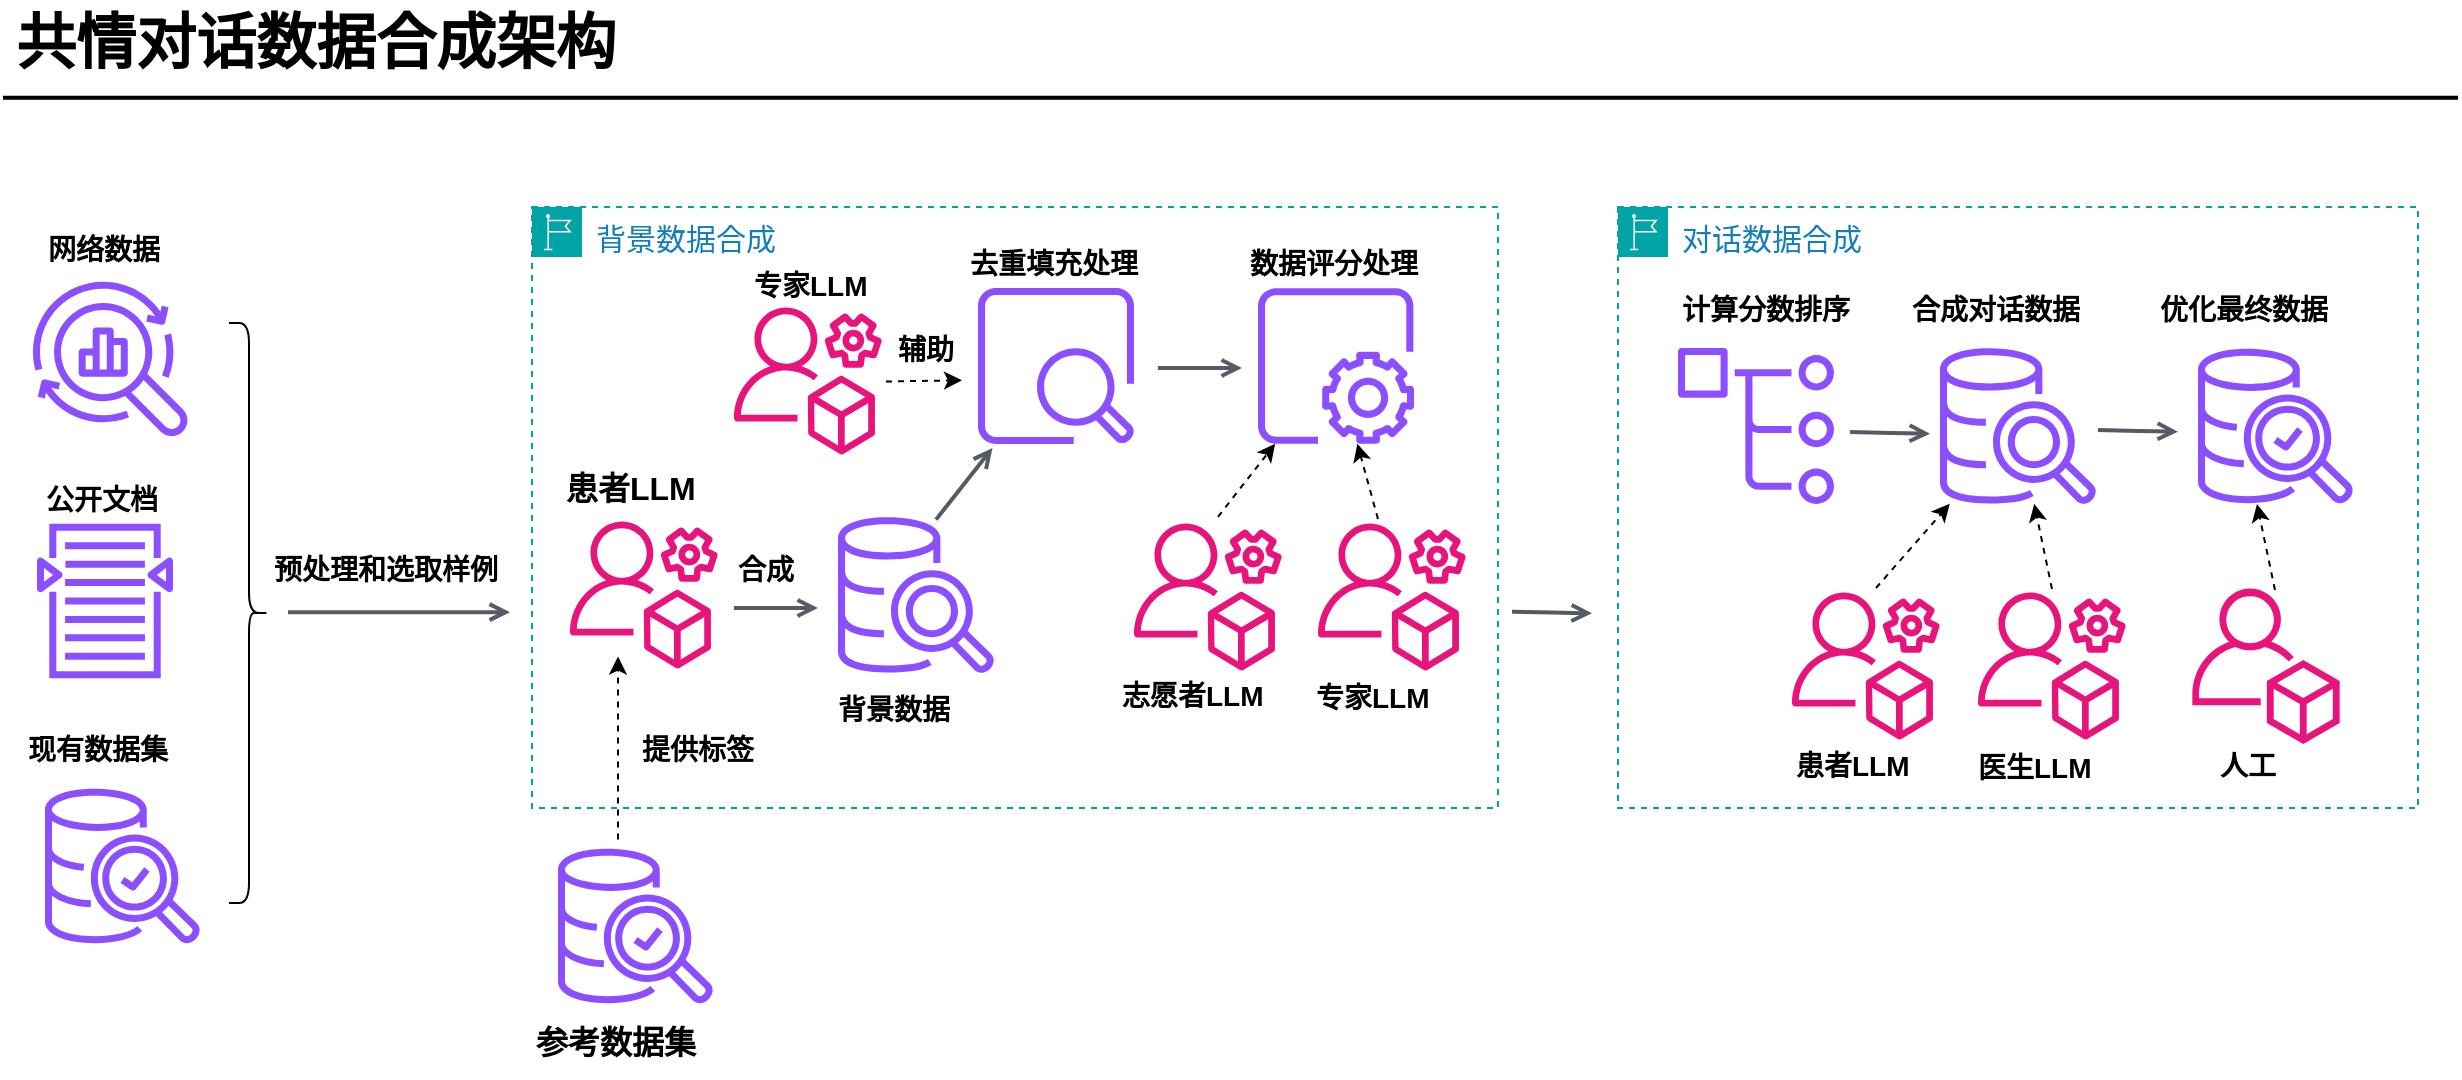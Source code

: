 <mxfile version="26.2.3">
  <diagram id="Ht1M8jgEwFfnCIfOTk4-" name="Page-1">
    <mxGraphModel dx="1305" dy="718" grid="1" gridSize="10" guides="1" tooltips="1" connect="1" arrows="1" fold="1" page="1" pageScale="1" pageWidth="1169" pageHeight="827" math="0" shadow="0">
      <root>
        <mxCell id="0" />
        <mxCell id="1" parent="0" />
        <mxCell id="-QjtrjUzRDEMRZ5MF8oH-47" value="共情对话数据合成架构" style="text;html=1;resizable=0;points=[];autosize=1;align=left;verticalAlign=top;spacingTop=-4;fontSize=30;fontStyle=1" parent="1" vertex="1">
          <mxGeometry x="56.5" y="96.5" width="330" height="40" as="geometry" />
        </mxCell>
        <mxCell id="SCVMTBWpLvtzJIhz15lM-1" value="" style="line;strokeWidth=2;html=1;fontSize=14;" parent="1" vertex="1">
          <mxGeometry x="52.5" y="139.5" width="1227.5" height="10.73" as="geometry" />
        </mxCell>
        <mxCell id="SCVMTBWpLvtzJIhz15lM-2" value="&lt;span&gt;网络数据&lt;/span&gt;" style="text;html=1;resizable=0;points=[];autosize=1;align=left;verticalAlign=top;spacingTop=-4;fontSize=14;fontStyle=1" parent="1" vertex="1">
          <mxGeometry x="72.5" y="210" width="80" height="20" as="geometry" />
        </mxCell>
        <mxCell id="SCVMTBWpLvtzJIhz15lM-23" value="" style="shape=curlyBracket;whiteSpace=wrap;html=1;rounded=1;fontSize=14;flipH=1;" parent="1" vertex="1">
          <mxGeometry x="165.5" y="257.5" width="20" height="290" as="geometry" />
        </mxCell>
        <mxCell id="Duc4K9M7gjFmPuZsD6SS-3" value="&lt;font style=&quot;font-size: 15px;&quot;&gt;背景数据合成&lt;/font&gt;" style="points=[[0,0],[0.25,0],[0.5,0],[0.75,0],[1,0],[1,0.25],[1,0.5],[1,0.75],[1,1],[0.75,1],[0.5,1],[0.25,1],[0,1],[0,0.75],[0,0.5],[0,0.25]];outlineConnect=0;gradientColor=none;html=1;whiteSpace=wrap;fontSize=12;fontStyle=0;container=1;pointerEvents=0;collapsible=0;recursiveResize=0;shape=mxgraph.aws4.group;grIcon=mxgraph.aws4.group_region;strokeColor=#00A4A6;fillColor=none;verticalAlign=top;align=left;spacingLeft=30;fontColor=#147EBA;dashed=1;" vertex="1" parent="1">
          <mxGeometry x="317" y="199.5" width="483" height="300.5" as="geometry" />
        </mxCell>
        <mxCell id="Duc4K9M7gjFmPuZsD6SS-17" value="" style="sketch=0;outlineConnect=0;fontColor=#232F3E;gradientColor=none;fillColor=#E7157B;strokeColor=none;dashed=0;verticalLabelPosition=bottom;verticalAlign=top;align=center;html=1;fontSize=12;fontStyle=0;aspect=fixed;pointerEvents=1;shape=mxgraph.aws4.organizations_management_account;" vertex="1" parent="Duc4K9M7gjFmPuZsD6SS-3">
          <mxGeometry x="19" y="155" width="74" height="78" as="geometry" />
        </mxCell>
        <mxCell id="Duc4K9M7gjFmPuZsD6SS-22" value="" style="edgeStyle=none;orthogonalLoop=1;jettySize=auto;html=1;rounded=0;dashed=1;" edge="1" parent="Duc4K9M7gjFmPuZsD6SS-3">
          <mxGeometry width="100" relative="1" as="geometry">
            <mxPoint x="43.0" y="316.21" as="sourcePoint" />
            <mxPoint x="43.0" y="224.79" as="targetPoint" />
            <Array as="points" />
          </mxGeometry>
        </mxCell>
        <mxCell id="SCVMTBWpLvtzJIhz15lM-21" value="患者LLM" style="text;html=1;resizable=0;points=[];autosize=1;align=left;verticalAlign=top;spacingTop=-4;fontSize=16;fontStyle=1" parent="Duc4K9M7gjFmPuZsD6SS-3" vertex="1">
          <mxGeometry x="15" y="128" width="90" height="30" as="geometry" />
        </mxCell>
        <mxCell id="Duc4K9M7gjFmPuZsD6SS-24" value="&lt;span&gt;提供标签&lt;/span&gt;" style="text;html=1;resizable=0;points=[];autosize=1;align=left;verticalAlign=top;spacingTop=-4;fontSize=14;fontStyle=1" vertex="1" parent="Duc4K9M7gjFmPuZsD6SS-3">
          <mxGeometry x="53" y="260.5" width="80" height="20" as="geometry" />
        </mxCell>
        <mxCell id="Duc4K9M7gjFmPuZsD6SS-25" value="" style="edgeStyle=orthogonalEdgeStyle;html=1;endArrow=open;elbow=vertical;startArrow=none;endFill=0;strokeColor=#545B64;rounded=0;fontSize=14;strokeWidth=2;" edge="1" parent="Duc4K9M7gjFmPuZsD6SS-3">
          <mxGeometry x="-0.037" y="20" width="100" relative="1" as="geometry">
            <mxPoint x="101" y="200.5" as="sourcePoint" />
            <mxPoint x="143" y="200.5" as="targetPoint" />
            <mxPoint as="offset" />
          </mxGeometry>
        </mxCell>
        <mxCell id="Duc4K9M7gjFmPuZsD6SS-26" value="" style="sketch=0;outlineConnect=0;fontColor=#232F3E;gradientColor=none;fillColor=#8C4FFF;strokeColor=none;dashed=0;verticalLabelPosition=bottom;verticalAlign=top;align=center;html=1;fontSize=12;fontStyle=0;aspect=fixed;pointerEvents=1;shape=mxgraph.aws4.redshift_query_editor_v20_light;" vertex="1" parent="Duc4K9M7gjFmPuZsD6SS-3">
          <mxGeometry x="153" y="155" width="78" height="78" as="geometry" />
        </mxCell>
        <mxCell id="Duc4K9M7gjFmPuZsD6SS-27" value="&lt;span&gt;合成&lt;/span&gt;" style="text;html=1;resizable=0;points=[];autosize=1;align=left;verticalAlign=top;spacingTop=-4;fontSize=14;fontStyle=1" vertex="1" parent="Duc4K9M7gjFmPuZsD6SS-3">
          <mxGeometry x="101" y="170.5" width="50" height="20" as="geometry" />
        </mxCell>
        <mxCell id="Duc4K9M7gjFmPuZsD6SS-28" value="" style="sketch=0;outlineConnect=0;fontColor=#232F3E;gradientColor=none;fillColor=#8C4FFF;strokeColor=none;dashed=0;verticalLabelPosition=bottom;verticalAlign=top;align=center;html=1;fontSize=12;fontStyle=0;aspect=fixed;pointerEvents=1;shape=mxgraph.aws4.opensearch_service_data_node;" vertex="1" parent="Duc4K9M7gjFmPuZsD6SS-3">
          <mxGeometry x="223" y="40.5" width="78" height="78" as="geometry" />
        </mxCell>
        <mxCell id="Duc4K9M7gjFmPuZsD6SS-29" value="" style="sketch=0;outlineConnect=0;fontColor=#232F3E;gradientColor=none;fillColor=#8C4FFF;strokeColor=none;dashed=0;verticalLabelPosition=bottom;verticalAlign=top;align=center;html=1;fontSize=12;fontStyle=0;aspect=fixed;pointerEvents=1;shape=mxgraph.aws4.opensearch_service_cluster_administrator_node;" vertex="1" parent="Duc4K9M7gjFmPuZsD6SS-3">
          <mxGeometry x="363" y="40.5" width="78" height="78" as="geometry" />
        </mxCell>
        <mxCell id="Duc4K9M7gjFmPuZsD6SS-30" value="" style="html=1;endArrow=open;elbow=vertical;startArrow=none;endFill=0;strokeColor=#545B64;rounded=0;fontSize=14;strokeWidth=2;" edge="1" parent="Duc4K9M7gjFmPuZsD6SS-3">
          <mxGeometry x="-0.037" y="20" width="100" relative="1" as="geometry">
            <mxPoint x="202" y="156.31" as="sourcePoint" />
            <mxPoint x="230.243" y="120.498" as="targetPoint" />
            <mxPoint as="offset" />
          </mxGeometry>
        </mxCell>
        <mxCell id="Duc4K9M7gjFmPuZsD6SS-31" value="" style="sketch=0;outlineConnect=0;fontColor=#232F3E;gradientColor=none;fillColor=#E7157B;strokeColor=none;dashed=0;verticalLabelPosition=bottom;verticalAlign=top;align=center;html=1;fontSize=12;fontStyle=0;aspect=fixed;pointerEvents=1;shape=mxgraph.aws4.organizations_management_account;" vertex="1" parent="Duc4K9M7gjFmPuZsD6SS-3">
          <mxGeometry x="301" y="156" width="74" height="78" as="geometry" />
        </mxCell>
        <mxCell id="Duc4K9M7gjFmPuZsD6SS-33" value="" style="sketch=0;outlineConnect=0;fontColor=#232F3E;gradientColor=none;fillColor=#E7157B;strokeColor=none;dashed=0;verticalLabelPosition=bottom;verticalAlign=top;align=center;html=1;fontSize=12;fontStyle=0;aspect=fixed;pointerEvents=1;shape=mxgraph.aws4.organizations_management_account;" vertex="1" parent="Duc4K9M7gjFmPuZsD6SS-3">
          <mxGeometry x="393" y="156" width="74" height="78" as="geometry" />
        </mxCell>
        <mxCell id="Duc4K9M7gjFmPuZsD6SS-34" value="" style="sketch=0;outlineConnect=0;fontColor=#232F3E;gradientColor=none;fillColor=#E7157B;strokeColor=none;dashed=0;verticalLabelPosition=bottom;verticalAlign=top;align=center;html=1;fontSize=12;fontStyle=0;aspect=fixed;pointerEvents=1;shape=mxgraph.aws4.organizations_management_account;" vertex="1" parent="Duc4K9M7gjFmPuZsD6SS-3">
          <mxGeometry x="101" y="48" width="74" height="78" as="geometry" />
        </mxCell>
        <mxCell id="Duc4K9M7gjFmPuZsD6SS-35" value="&lt;span&gt;专家LLM&lt;/span&gt;" style="text;html=1;resizable=0;points=[];autosize=1;align=left;verticalAlign=top;spacingTop=-4;fontSize=14;fontStyle=1" vertex="1" parent="Duc4K9M7gjFmPuZsD6SS-3">
          <mxGeometry x="109" y="28" width="80" height="20" as="geometry" />
        </mxCell>
        <mxCell id="Duc4K9M7gjFmPuZsD6SS-36" value="" style="edgeStyle=none;orthogonalLoop=1;jettySize=auto;html=1;rounded=0;dashed=1;" edge="1" parent="Duc4K9M7gjFmPuZsD6SS-3">
          <mxGeometry width="100" relative="1" as="geometry">
            <mxPoint x="177" y="87.24" as="sourcePoint" />
            <mxPoint x="215" y="86.66" as="targetPoint" />
            <Array as="points" />
          </mxGeometry>
        </mxCell>
        <mxCell id="Duc4K9M7gjFmPuZsD6SS-37" value="&lt;span&gt;辅助&lt;/span&gt;" style="text;html=1;resizable=0;points=[];autosize=1;align=left;verticalAlign=top;spacingTop=-4;fontSize=14;fontStyle=1" vertex="1" parent="Duc4K9M7gjFmPuZsD6SS-3">
          <mxGeometry x="181" y="60.5" width="50" height="20" as="geometry" />
        </mxCell>
        <mxCell id="Duc4K9M7gjFmPuZsD6SS-38" value="&lt;span&gt;去重填充处理&lt;/span&gt;" style="text;html=1;resizable=0;points=[];autosize=1;align=left;verticalAlign=top;spacingTop=-4;fontSize=14;fontStyle=1" vertex="1" parent="Duc4K9M7gjFmPuZsD6SS-3">
          <mxGeometry x="217" y="17.5" width="110" height="20" as="geometry" />
        </mxCell>
        <mxCell id="Duc4K9M7gjFmPuZsD6SS-40" value="" style="edgeStyle=orthogonalEdgeStyle;html=1;endArrow=open;elbow=vertical;startArrow=none;endFill=0;strokeColor=#545B64;rounded=0;fontSize=14;strokeWidth=2;" edge="1" parent="Duc4K9M7gjFmPuZsD6SS-3">
          <mxGeometry x="-0.037" y="20" width="100" relative="1" as="geometry">
            <mxPoint x="313" y="80.5" as="sourcePoint" />
            <mxPoint x="355" y="80.5" as="targetPoint" />
            <mxPoint as="offset" />
          </mxGeometry>
        </mxCell>
        <mxCell id="Duc4K9M7gjFmPuZsD6SS-41" value="" style="edgeStyle=none;orthogonalLoop=1;jettySize=auto;html=1;rounded=0;dashed=1;" edge="1" parent="Duc4K9M7gjFmPuZsD6SS-3" target="Duc4K9M7gjFmPuZsD6SS-29">
          <mxGeometry width="100" relative="1" as="geometry">
            <mxPoint x="343" y="154.89" as="sourcePoint" />
            <mxPoint x="381" y="154.31" as="targetPoint" />
            <Array as="points" />
          </mxGeometry>
        </mxCell>
        <mxCell id="Duc4K9M7gjFmPuZsD6SS-42" value="" style="edgeStyle=none;orthogonalLoop=1;jettySize=auto;html=1;rounded=0;dashed=1;" edge="1" parent="Duc4K9M7gjFmPuZsD6SS-3" target="Duc4K9M7gjFmPuZsD6SS-29">
          <mxGeometry width="100" relative="1" as="geometry">
            <mxPoint x="423" y="156.0" as="sourcePoint" />
            <mxPoint x="452" y="119.11" as="targetPoint" />
            <Array as="points" />
          </mxGeometry>
        </mxCell>
        <mxCell id="Duc4K9M7gjFmPuZsD6SS-43" value="&lt;span&gt;志愿者LLM&lt;/span&gt;" style="text;html=1;resizable=0;points=[];autosize=1;align=left;verticalAlign=top;spacingTop=-4;fontSize=14;fontStyle=1" vertex="1" parent="Duc4K9M7gjFmPuZsD6SS-3">
          <mxGeometry x="293" y="233.5" width="90" height="20" as="geometry" />
        </mxCell>
        <mxCell id="Duc4K9M7gjFmPuZsD6SS-44" value="&lt;span&gt;专家LLM&lt;/span&gt;" style="text;html=1;resizable=0;points=[];autosize=1;align=left;verticalAlign=top;spacingTop=-4;fontSize=14;fontStyle=1" vertex="1" parent="Duc4K9M7gjFmPuZsD6SS-3">
          <mxGeometry x="390" y="234" width="80" height="20" as="geometry" />
        </mxCell>
        <mxCell id="Duc4K9M7gjFmPuZsD6SS-45" value="数据评分处理" style="text;html=1;resizable=0;points=[];autosize=1;align=left;verticalAlign=top;spacingTop=-4;fontSize=14;fontStyle=1" vertex="1" parent="Duc4K9M7gjFmPuZsD6SS-3">
          <mxGeometry x="357" y="17.5" width="110" height="20" as="geometry" />
        </mxCell>
        <mxCell id="Duc4K9M7gjFmPuZsD6SS-66" value="&lt;span&gt;背景数据&lt;/span&gt;" style="text;html=1;resizable=0;points=[];autosize=1;align=left;verticalAlign=top;spacingTop=-4;fontSize=14;fontStyle=1" vertex="1" parent="Duc4K9M7gjFmPuZsD6SS-3">
          <mxGeometry x="151" y="240.5" width="80" height="20" as="geometry" />
        </mxCell>
        <mxCell id="Duc4K9M7gjFmPuZsD6SS-7" value="" style="sketch=0;outlineConnect=0;fontColor=#232F3E;gradientColor=none;fillColor=#8C4FFF;strokeColor=none;dashed=0;verticalLabelPosition=bottom;verticalAlign=top;align=center;html=1;fontSize=12;fontStyle=0;aspect=fixed;pointerEvents=1;shape=mxgraph.aws4.search_documents;" vertex="1" parent="1">
          <mxGeometry x="69.5" y="357.5" width="68" height="78" as="geometry" />
        </mxCell>
        <mxCell id="Duc4K9M7gjFmPuZsD6SS-8" value="" style="sketch=0;outlineConnect=0;fontColor=#232F3E;gradientColor=none;fillColor=#8C4FFF;strokeColor=none;dashed=0;verticalLabelPosition=bottom;verticalAlign=top;align=center;html=1;fontSize=12;fontStyle=0;aspect=fixed;pointerEvents=1;shape=mxgraph.aws4.aws_glue_data_quality;" vertex="1" parent="1">
          <mxGeometry x="73.5" y="490" width="78" height="78" as="geometry" />
        </mxCell>
        <mxCell id="Duc4K9M7gjFmPuZsD6SS-9" value="" style="sketch=0;outlineConnect=0;fontColor=#232F3E;gradientColor=none;fillColor=#8C4FFF;strokeColor=none;dashed=0;verticalLabelPosition=bottom;verticalAlign=top;align=center;html=1;fontSize=12;fontStyle=0;aspect=fixed;pointerEvents=1;shape=mxgraph.aws4.opensearch_observability;" vertex="1" parent="1">
          <mxGeometry x="67.5" y="236.5" width="78" height="78" as="geometry" />
        </mxCell>
        <mxCell id="Duc4K9M7gjFmPuZsD6SS-10" value="&lt;span&gt;公开文档&lt;/span&gt;" style="text;html=1;resizable=0;points=[];autosize=1;align=left;verticalAlign=top;spacingTop=-4;fontSize=14;fontStyle=1" vertex="1" parent="1">
          <mxGeometry x="71.5" y="334.5" width="80" height="20" as="geometry" />
        </mxCell>
        <mxCell id="Duc4K9M7gjFmPuZsD6SS-11" value="&lt;span&gt;现有数据集&lt;/span&gt;" style="text;html=1;resizable=0;points=[];autosize=1;align=left;verticalAlign=top;spacingTop=-4;fontSize=14;fontStyle=1" vertex="1" parent="1">
          <mxGeometry x="62.5" y="460" width="100" height="20" as="geometry" />
        </mxCell>
        <mxCell id="Duc4K9M7gjFmPuZsD6SS-14" value="&lt;font style=&quot;font-size: 15px;&quot;&gt;对话数据合成&lt;/font&gt;" style="points=[[0,0],[0.25,0],[0.5,0],[0.75,0],[1,0],[1,0.25],[1,0.5],[1,0.75],[1,1],[0.75,1],[0.5,1],[0.25,1],[0,1],[0,0.75],[0,0.5],[0,0.25]];outlineConnect=0;gradientColor=none;html=1;whiteSpace=wrap;fontSize=12;fontStyle=0;container=1;pointerEvents=0;collapsible=0;recursiveResize=0;shape=mxgraph.aws4.group;grIcon=mxgraph.aws4.group_region;strokeColor=#00A4A6;fillColor=none;verticalAlign=top;align=left;spacingLeft=30;fontColor=#147EBA;dashed=1;" vertex="1" parent="1">
          <mxGeometry x="860" y="199.5" width="400" height="300.5" as="geometry" />
        </mxCell>
        <mxCell id="Duc4K9M7gjFmPuZsD6SS-47" value="" style="sketch=0;outlineConnect=0;fontColor=#232F3E;gradientColor=none;fillColor=#8C4FFF;strokeColor=none;dashed=0;verticalLabelPosition=bottom;verticalAlign=top;align=center;html=1;fontSize=12;fontStyle=0;aspect=fixed;pointerEvents=1;shape=mxgraph.aws4.opensearch_service_traces;" vertex="1" parent="Duc4K9M7gjFmPuZsD6SS-14">
          <mxGeometry x="30" y="70.5" width="78" height="78" as="geometry" />
        </mxCell>
        <mxCell id="Duc4K9M7gjFmPuZsD6SS-48" value="" style="sketch=0;outlineConnect=0;fontColor=#232F3E;gradientColor=none;fillColor=#E7157B;strokeColor=none;dashed=0;verticalLabelPosition=bottom;verticalAlign=top;align=center;html=1;fontSize=12;fontStyle=0;aspect=fixed;pointerEvents=1;shape=mxgraph.aws4.organizations_management_account;" vertex="1" parent="Duc4K9M7gjFmPuZsD6SS-14">
          <mxGeometry x="87" y="190.5" width="74" height="78" as="geometry" />
        </mxCell>
        <mxCell id="Duc4K9M7gjFmPuZsD6SS-52" value="" style="sketch=0;outlineConnect=0;fontColor=#232F3E;gradientColor=none;fillColor=#E7157B;strokeColor=none;dashed=0;verticalLabelPosition=bottom;verticalAlign=top;align=center;html=1;fontSize=12;fontStyle=0;aspect=fixed;pointerEvents=1;shape=mxgraph.aws4.organizations_management_account;" vertex="1" parent="Duc4K9M7gjFmPuZsD6SS-14">
          <mxGeometry x="180" y="190.5" width="74" height="78" as="geometry" />
        </mxCell>
        <mxCell id="Duc4K9M7gjFmPuZsD6SS-53" value="" style="sketch=0;outlineConnect=0;fontColor=#232F3E;gradientColor=none;fillColor=#8C4FFF;strokeColor=none;dashed=0;verticalLabelPosition=bottom;verticalAlign=top;align=center;html=1;fontSize=12;fontStyle=0;aspect=fixed;pointerEvents=1;shape=mxgraph.aws4.redshift_query_editor_v20_light;" vertex="1" parent="Duc4K9M7gjFmPuZsD6SS-14">
          <mxGeometry x="161" y="70.5" width="78" height="78" as="geometry" />
        </mxCell>
        <mxCell id="Duc4K9M7gjFmPuZsD6SS-54" value="" style="sketch=0;outlineConnect=0;fontColor=#232F3E;gradientColor=none;fillColor=#8C4FFF;strokeColor=none;dashed=0;verticalLabelPosition=bottom;verticalAlign=top;align=center;html=1;fontSize=12;fontStyle=0;aspect=fixed;pointerEvents=1;shape=mxgraph.aws4.aws_glue_data_quality;" vertex="1" parent="Duc4K9M7gjFmPuZsD6SS-14">
          <mxGeometry x="290" y="70.5" width="78" height="78" as="geometry" />
        </mxCell>
        <mxCell id="Duc4K9M7gjFmPuZsD6SS-18" value="" style="sketch=0;outlineConnect=0;fontColor=#232F3E;gradientColor=none;fillColor=#E7157B;strokeColor=none;dashed=0;verticalLabelPosition=bottom;verticalAlign=top;align=center;html=1;fontSize=12;fontStyle=0;aspect=fixed;pointerEvents=1;shape=mxgraph.aws4.organizations_account;" vertex="1" parent="Duc4K9M7gjFmPuZsD6SS-14">
          <mxGeometry x="287" y="190.5" width="74" height="78" as="geometry" />
        </mxCell>
        <mxCell id="Duc4K9M7gjFmPuZsD6SS-55" value="&lt;span&gt;患者LLM&lt;/span&gt;" style="text;html=1;resizable=0;points=[];autosize=1;align=left;verticalAlign=top;spacingTop=-4;fontSize=14;fontStyle=1" vertex="1" parent="Duc4K9M7gjFmPuZsD6SS-14">
          <mxGeometry x="87" y="268.5" width="80" height="20" as="geometry" />
        </mxCell>
        <mxCell id="Duc4K9M7gjFmPuZsD6SS-56" value="&lt;span&gt;医生LLM&lt;/span&gt;" style="text;html=1;resizable=0;points=[];autosize=1;align=left;verticalAlign=top;spacingTop=-4;fontSize=14;fontStyle=1" vertex="1" parent="Duc4K9M7gjFmPuZsD6SS-14">
          <mxGeometry x="178" y="269.5" width="80" height="20" as="geometry" />
        </mxCell>
        <mxCell id="Duc4K9M7gjFmPuZsD6SS-57" value="&lt;span&gt;人工&lt;/span&gt;" style="text;html=1;resizable=0;points=[];autosize=1;align=left;verticalAlign=top;spacingTop=-4;fontSize=14;fontStyle=1" vertex="1" parent="Duc4K9M7gjFmPuZsD6SS-14">
          <mxGeometry x="299" y="268.5" width="50" height="20" as="geometry" />
        </mxCell>
        <mxCell id="Duc4K9M7gjFmPuZsD6SS-58" value="" style="edgeStyle=orthogonalEdgeStyle;html=1;endArrow=open;elbow=vertical;startArrow=none;endFill=0;strokeColor=#545B64;rounded=0;fontSize=14;strokeWidth=2;" edge="1" parent="Duc4K9M7gjFmPuZsD6SS-14">
          <mxGeometry x="-0.037" y="20" width="100" relative="1" as="geometry">
            <mxPoint x="116" y="112.5" as="sourcePoint" />
            <mxPoint x="156" y="113.33" as="targetPoint" />
            <mxPoint as="offset" />
          </mxGeometry>
        </mxCell>
        <mxCell id="Duc4K9M7gjFmPuZsD6SS-59" value="" style="edgeStyle=orthogonalEdgeStyle;html=1;endArrow=open;elbow=vertical;startArrow=none;endFill=0;strokeColor=#545B64;rounded=0;fontSize=14;strokeWidth=2;" edge="1" parent="Duc4K9M7gjFmPuZsD6SS-14">
          <mxGeometry x="-0.037" y="20" width="100" relative="1" as="geometry">
            <mxPoint x="240" y="111.5" as="sourcePoint" />
            <mxPoint x="280" y="112.33" as="targetPoint" />
            <mxPoint as="offset" />
          </mxGeometry>
        </mxCell>
        <mxCell id="Duc4K9M7gjFmPuZsD6SS-60" value="计算分数排序" style="text;html=1;resizable=0;points=[];autosize=1;align=left;verticalAlign=top;spacingTop=-4;fontSize=14;fontStyle=1" vertex="1" parent="Duc4K9M7gjFmPuZsD6SS-14">
          <mxGeometry x="30" y="40.5" width="110" height="20" as="geometry" />
        </mxCell>
        <mxCell id="Duc4K9M7gjFmPuZsD6SS-61" value="合成对话数据" style="text;html=1;resizable=0;points=[];autosize=1;align=left;verticalAlign=top;spacingTop=-4;fontSize=14;fontStyle=1" vertex="1" parent="Duc4K9M7gjFmPuZsD6SS-14">
          <mxGeometry x="145" y="40.5" width="110" height="20" as="geometry" />
        </mxCell>
        <mxCell id="Duc4K9M7gjFmPuZsD6SS-62" value="优化最终数据" style="text;html=1;resizable=0;points=[];autosize=1;align=left;verticalAlign=top;spacingTop=-4;fontSize=14;fontStyle=1" vertex="1" parent="Duc4K9M7gjFmPuZsD6SS-14">
          <mxGeometry x="269" y="40.5" width="110" height="20" as="geometry" />
        </mxCell>
        <mxCell id="Duc4K9M7gjFmPuZsD6SS-63" value="" style="edgeStyle=none;orthogonalLoop=1;jettySize=auto;html=1;rounded=0;dashed=1;" edge="1" parent="Duc4K9M7gjFmPuZsD6SS-14" target="Duc4K9M7gjFmPuZsD6SS-53">
          <mxGeometry width="100" relative="1" as="geometry">
            <mxPoint x="129" y="190.5" as="sourcePoint" />
            <mxPoint x="119" y="152.5" as="targetPoint" />
            <Array as="points" />
          </mxGeometry>
        </mxCell>
        <mxCell id="Duc4K9M7gjFmPuZsD6SS-64" value="" style="edgeStyle=none;orthogonalLoop=1;jettySize=auto;html=1;rounded=0;dashed=1;" edge="1" parent="Duc4K9M7gjFmPuZsD6SS-14" target="Duc4K9M7gjFmPuZsD6SS-53">
          <mxGeometry width="100" relative="1" as="geometry">
            <mxPoint x="217" y="191.0" as="sourcePoint" />
            <mxPoint x="254" y="148.5" as="targetPoint" />
            <Array as="points" />
          </mxGeometry>
        </mxCell>
        <mxCell id="Duc4K9M7gjFmPuZsD6SS-65" value="" style="edgeStyle=none;orthogonalLoop=1;jettySize=auto;html=1;rounded=0;dashed=1;" edge="1" parent="Duc4K9M7gjFmPuZsD6SS-14">
          <mxGeometry width="100" relative="1" as="geometry">
            <mxPoint x="328.5" y="191.5" as="sourcePoint" />
            <mxPoint x="319.5" y="148.5" as="targetPoint" />
            <Array as="points" />
          </mxGeometry>
        </mxCell>
        <mxCell id="Duc4K9M7gjFmPuZsD6SS-16" value="&lt;span&gt;预处理和选取样例&lt;/span&gt;" style="text;html=1;resizable=0;points=[];autosize=1;align=left;verticalAlign=top;spacingTop=-4;fontSize=14;fontStyle=1" vertex="1" parent="1">
          <mxGeometry x="185.5" y="370" width="140" height="20" as="geometry" />
        </mxCell>
        <mxCell id="Duc4K9M7gjFmPuZsD6SS-19" value="" style="sketch=0;outlineConnect=0;fontColor=#232F3E;gradientColor=none;fillColor=#8C4FFF;strokeColor=none;dashed=0;verticalLabelPosition=bottom;verticalAlign=top;align=center;html=1;fontSize=12;fontStyle=0;aspect=fixed;pointerEvents=1;shape=mxgraph.aws4.aws_glue_data_quality;" vertex="1" parent="1">
          <mxGeometry x="330" y="520" width="78" height="78" as="geometry" />
        </mxCell>
        <mxCell id="Duc4K9M7gjFmPuZsD6SS-20" value="" style="edgeStyle=orthogonalEdgeStyle;html=1;endArrow=open;elbow=vertical;startArrow=none;endFill=0;strokeColor=#545B64;rounded=0;fontSize=14;strokeWidth=2;" edge="1" parent="1">
          <mxGeometry x="-0.037" y="20" width="100" relative="1" as="geometry">
            <mxPoint x="195" y="402.08" as="sourcePoint" />
            <mxPoint x="306" y="402.08" as="targetPoint" />
            <mxPoint as="offset" />
          </mxGeometry>
        </mxCell>
        <mxCell id="Duc4K9M7gjFmPuZsD6SS-23" value="参考数据集" style="text;html=1;resizable=0;points=[];autosize=1;align=left;verticalAlign=top;spacingTop=-4;fontSize=16;fontStyle=1" vertex="1" parent="1">
          <mxGeometry x="317" y="605" width="100" height="30" as="geometry" />
        </mxCell>
        <mxCell id="Duc4K9M7gjFmPuZsD6SS-46" value="" style="edgeStyle=orthogonalEdgeStyle;html=1;endArrow=open;elbow=vertical;startArrow=none;endFill=0;strokeColor=#545B64;rounded=0;fontSize=14;strokeWidth=2;" edge="1" parent="1">
          <mxGeometry x="-0.037" y="20" width="100" relative="1" as="geometry">
            <mxPoint x="807" y="401.83" as="sourcePoint" />
            <mxPoint x="847" y="402.66" as="targetPoint" />
            <mxPoint as="offset" />
          </mxGeometry>
        </mxCell>
      </root>
    </mxGraphModel>
  </diagram>
</mxfile>
